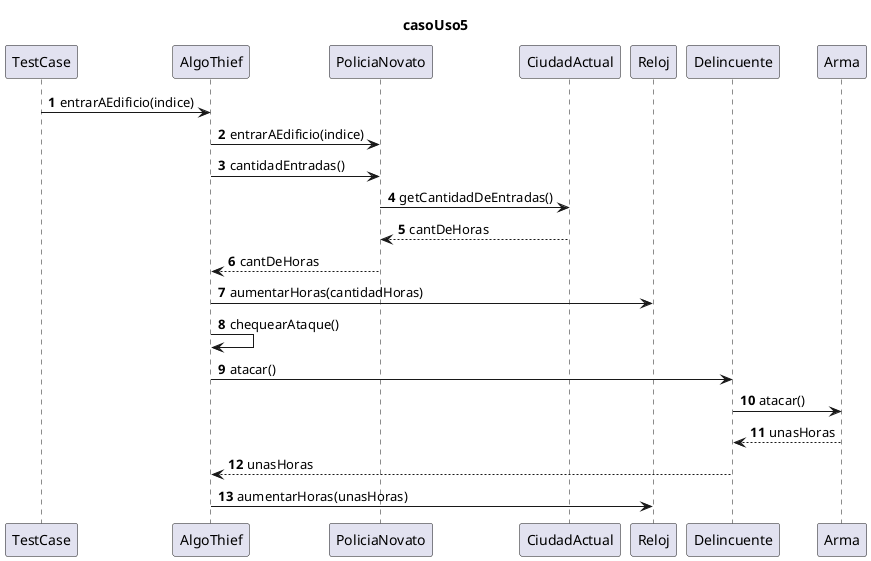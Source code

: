 @startuml
'https://plantuml.com/sequence-diagram
title : casoUso5
autonumber

TestCase -> AlgoThief : entrarAEdificio(indice)
AlgoThief -> PoliciaNovato : entrarAEdificio(indice)
AlgoThief -> PoliciaNovato : cantidadEntradas()
PoliciaNovato -> CiudadActual : getCantidadDeEntradas()
CiudadActual --> PoliciaNovato : cantDeHoras
PoliciaNovato --> AlgoThief : cantDeHoras
AlgoThief -> Reloj : aumentarHoras(cantidadHoras)
AlgoThief -> AlgoThief : chequearAtaque()

AlgoThief -> Delincuente : atacar()
Delincuente -> Arma : atacar()
Arma --> Delincuente : unasHoras
Delincuente --> AlgoThief : unasHoras
AlgoThief -> Reloj : aumentarHoras(unasHoras)


@enduml

Caso de uso 5
Detective sufre una herida de cuchillo.
Detective duerme.
